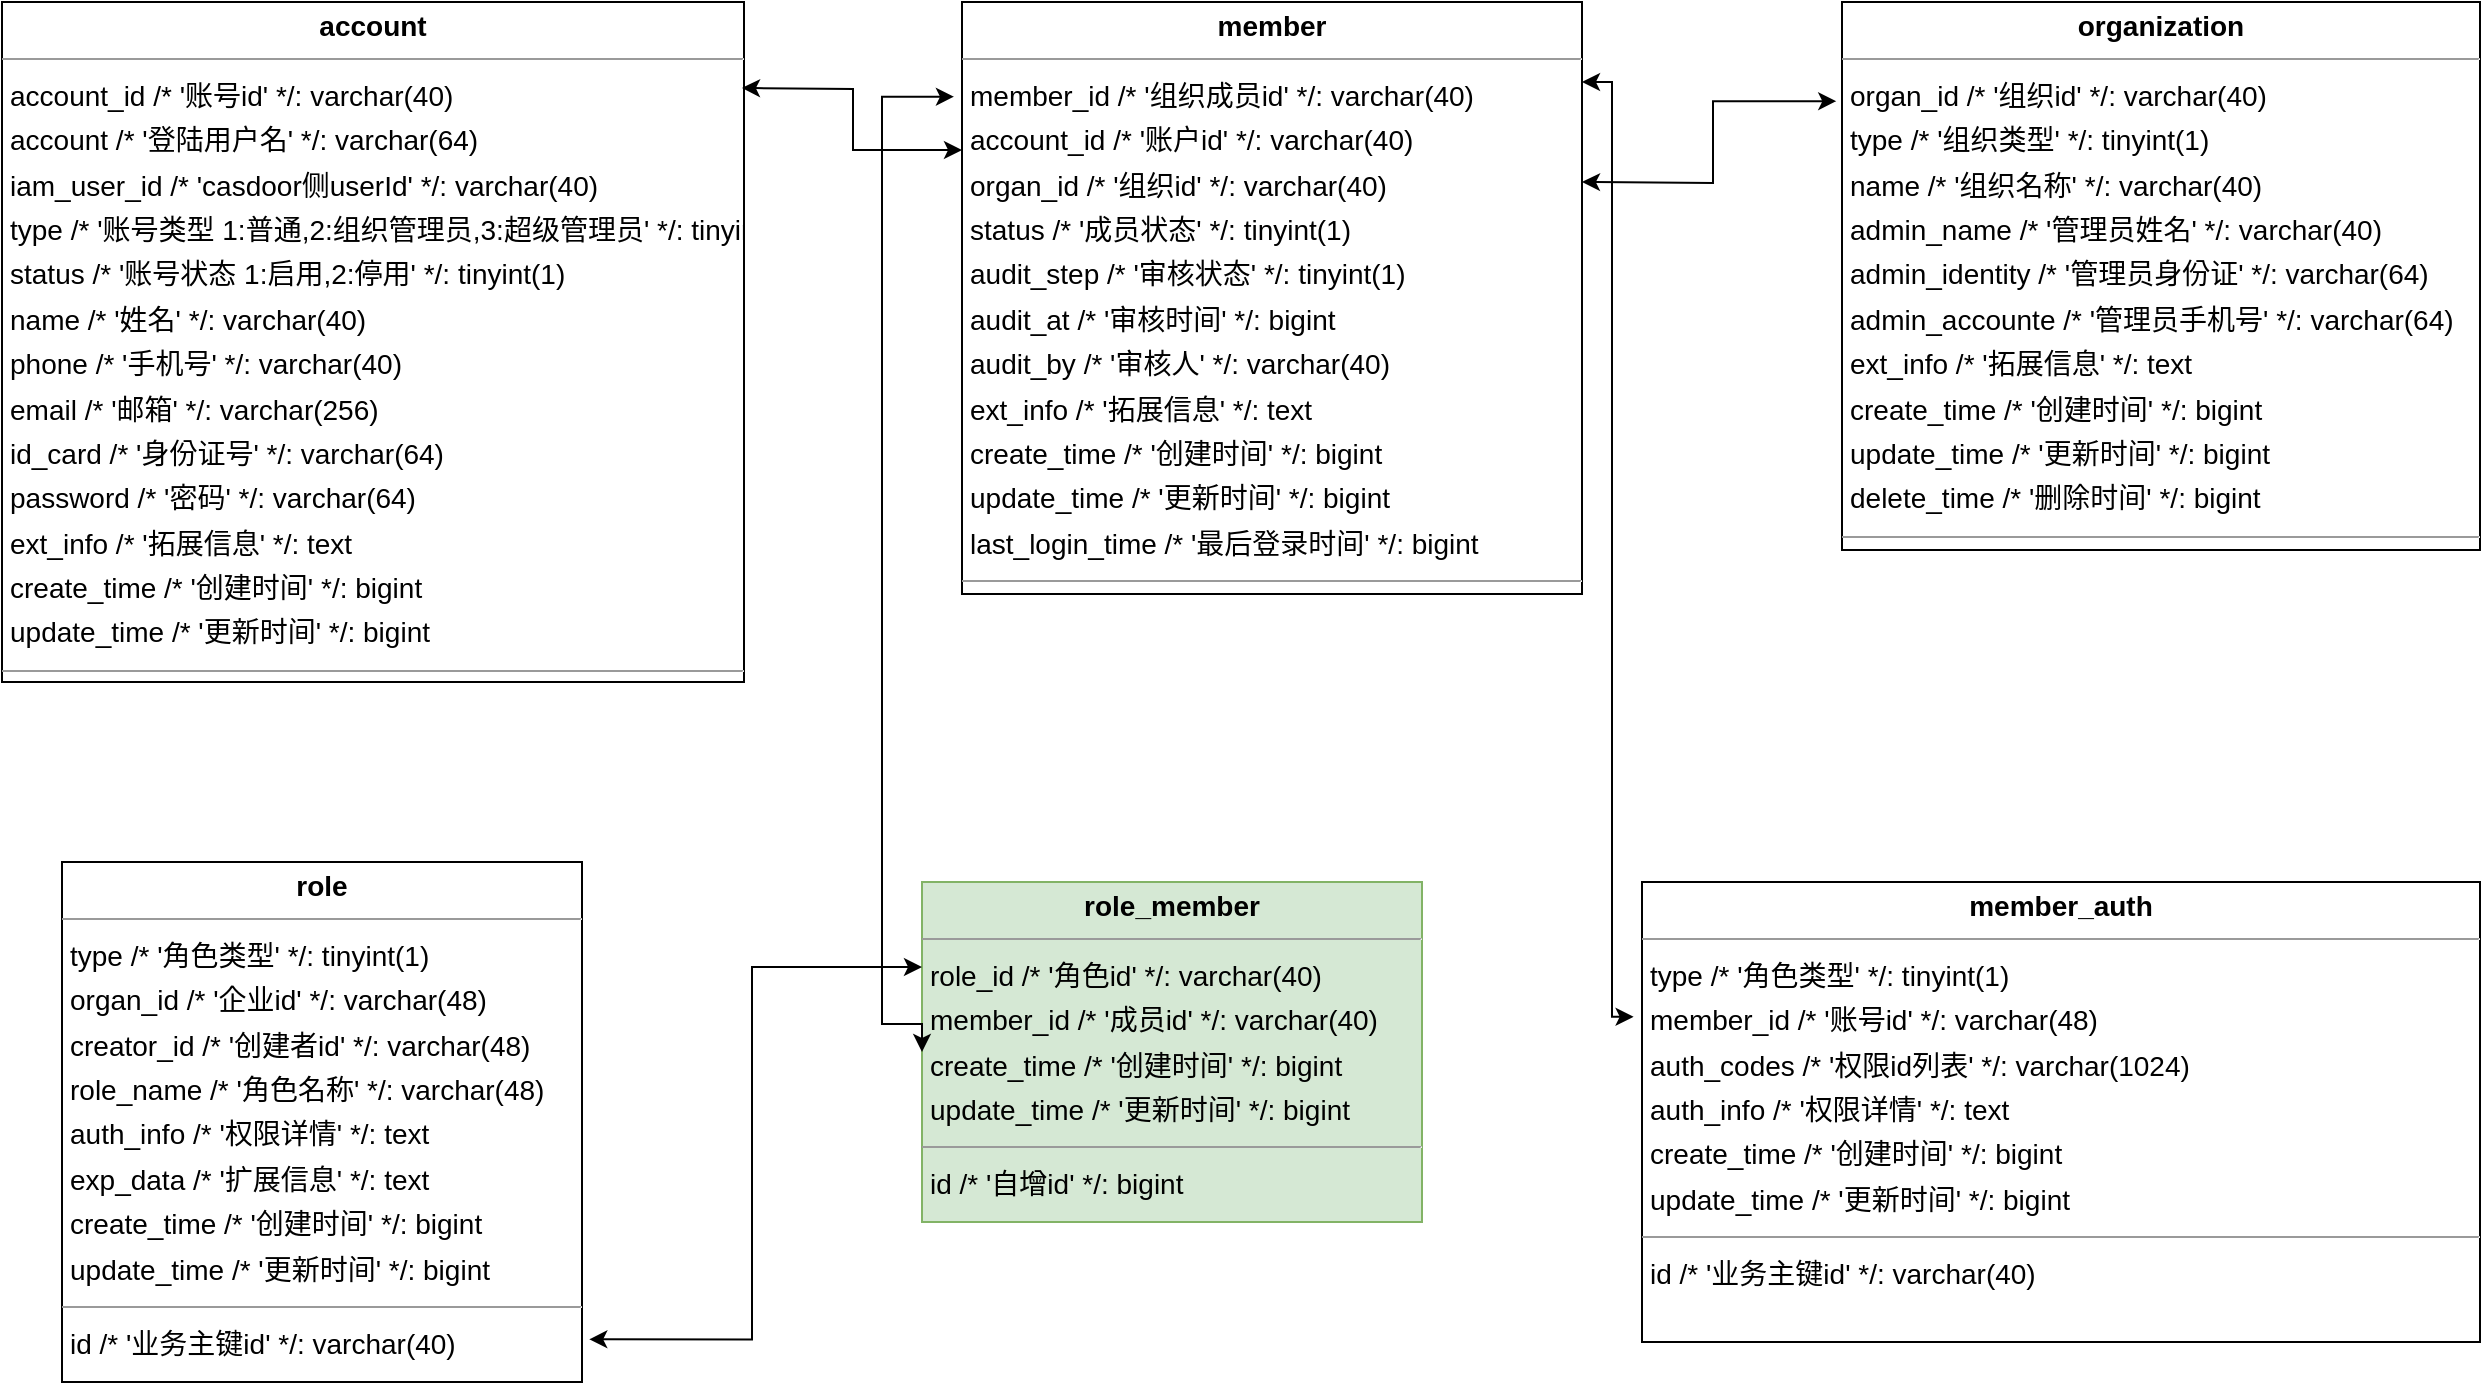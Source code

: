 <mxfile version="21.2.1" type="github">
  <diagram id="GvhSlwiOiUPLBmW3Ypth" name="Page-1">
    <mxGraphModel dx="2393" dy="1257" grid="1" gridSize="10" guides="1" tooltips="1" connect="1" arrows="1" fold="1" page="0" pageScale="1" pageWidth="827" pageHeight="1169" background="none" math="0" shadow="0">
      <root>
        <mxCell id="0" />
        <mxCell id="1" parent="0" />
        <mxCell id="node6" value="&lt;p style=&quot;margin:0px;margin-top:4px;text-align:center;&quot;&gt;&lt;b&gt;member_auth&lt;/b&gt;&lt;/p&gt;&lt;hr size=&quot;1&quot;&gt;&lt;p style=&quot;margin:0 0 0 4px;line-height:1.6;&quot;&gt; type  /* &#39;角色类型&#39; */: tinyint(1)&lt;br&gt;member_id  /* &#39;账号id&#39; */: varchar(48)&lt;br&gt; auth_codes  /* &#39;权限id列表&#39; */: varchar(1024)&lt;br&gt;auth_info  /* &#39;权限详情&#39; */: text&lt;br&gt;create_time  /* &#39;创建时间&#39; */: bigint&lt;br&gt; update_time  /* &#39;更新时间&#39; */: bigint&lt;/p&gt;&lt;hr size=&quot;1&quot;&gt;&lt;p style=&quot;margin:0 0 0 4px;line-height:1.6;&quot;&gt; id  /* &#39;业务主键id&#39; */: varchar(40)&lt;/p&gt;" style="verticalAlign=top;align=left;overflow=fill;fontSize=14;fontFamily=Helvetica;html=1;rounded=0;shadow=0;comic=0;labelBackgroundColor=none;strokeWidth=1;" parent="1" vertex="1">
          <mxGeometry x="410" y="260" width="419" height="230" as="geometry" />
        </mxCell>
        <mxCell id="node0" value="&lt;p style=&quot;margin:0px;margin-top:4px;text-align:center;&quot;&gt;&lt;b&gt;account&lt;/b&gt;&lt;/p&gt;&lt;hr size=&quot;1&quot;&gt;&lt;p style=&quot;margin:0 0 0 4px;line-height:1.6;&quot;&gt;account_id  /* &#39;账号id&#39; */: varchar(40)&lt;br&gt; account  /* &#39;登陆用户名&#39; */: varchar(64)&lt;br&gt; iam_user_id  /* &#39;casdoor侧userId&#39; */: varchar(40)&lt;br&gt; type  /* &#39;账号类型 1:普通,2:组织管理员,3:超级管理员&#39; */: tinyint(1)&lt;br&gt; status  /* &#39;账号状态 1:启用,2:停用&#39; */: tinyint(1)&lt;br&gt; name  /* &#39;姓名&#39; */: varchar(40)&lt;br&gt; phone  /* &#39;手机号&#39; */: varchar(40)&lt;br&gt; email  /* &#39;邮箱&#39; */: varchar(256)&lt;br&gt; id_card  /* &#39;身份证号&#39; */: varchar(64)&lt;br&gt; password  /* &#39;密码&#39; */: varchar(64)&lt;br&gt; ext_info  /* &#39;拓展信息&#39; */: text&lt;br&gt; create_time  /* &#39;创建时间&#39; */: bigint&lt;br&gt; update_time  /* &#39;更新时间&#39; */: bigint&lt;/p&gt;&lt;hr size=&quot;1&quot;&gt;&lt;p style=&quot;margin:0 0 0 4px;line-height:1.6;&quot;&gt; id  /* &#39;自增id&#39; */: bigint&lt;/p&gt;" style="verticalAlign=top;align=left;overflow=fill;fontSize=14;fontFamily=Helvetica;html=1;rounded=0;shadow=0;comic=0;labelBackgroundColor=none;strokeWidth=1;" parent="1" vertex="1">
          <mxGeometry x="-410" y="-180" width="371" height="340" as="geometry" />
        </mxCell>
        <mxCell id="node1" value="&lt;p style=&quot;margin:0px;margin-top:4px;text-align:center;&quot;&gt;&lt;b&gt;member&lt;/b&gt;&lt;/p&gt;&lt;hr size=&quot;1&quot;&gt;&lt;p style=&quot;margin:0 0 0 4px;line-height:1.6;&quot;&gt;member_id  /* &#39;组织成员id&#39; */: varchar(40)&lt;br&gt;account_id  /* &#39;账户id&#39; */: varchar(40)&lt;br&gt;organ_id  /* &#39;组织id&#39; */: varchar(40)&lt;br&gt; status  /* &#39;成员状态&#39; */: tinyint(1)&lt;br&gt; audit_step  /* &#39;审核状态&#39; */: tinyint(1)&lt;br&gt; audit_at  /* &#39;审核时间&#39; */: bigint&lt;br&gt; audit_by  /* &#39;审核人&#39; */: varchar(40)&lt;br&gt; ext_info  /* &#39;拓展信息&#39; */: text&lt;br&gt; create_time  /* &#39;创建时间&#39; */: bigint&lt;br&gt; update_time  /* &#39;更新时间&#39; */: bigint&lt;br&gt; last_login_time  /* &#39;最后登录时间&#39; */: bigint&lt;/p&gt;&lt;hr size=&quot;1&quot;&gt;&lt;p style=&quot;margin:0 0 0 4px;line-height:1.6;&quot;&gt; id  /* &#39;自增id&#39; */: bigint&lt;/p&gt;" style="verticalAlign=top;align=left;overflow=fill;fontSize=14;fontFamily=Helvetica;html=1;rounded=0;shadow=0;comic=0;labelBackgroundColor=none;strokeWidth=1;" parent="1" vertex="1">
          <mxGeometry x="70" y="-180" width="310" height="296" as="geometry" />
        </mxCell>
        <mxCell id="node5" value="&lt;p style=&quot;margin:0px;margin-top:4px;text-align:center;&quot;&gt;&lt;b&gt;organization&lt;/b&gt;&lt;/p&gt;&lt;hr size=&quot;1&quot;&gt;&lt;p style=&quot;margin:0 0 0 4px;line-height:1.6;&quot;&gt;organ_id  /* &#39;组织id&#39; */: varchar(40)&lt;br&gt; type  /* &#39;组织类型&#39; */: tinyint(1)&lt;br&gt; name  /* &#39;组织名称&#39; */: varchar(40)&lt;br&gt; admin_name  /* &#39;管理员姓名&#39; */: varchar(40)&lt;br&gt; admin_identity  /* &#39;管理员身份证&#39; */: varchar(64)&lt;br&gt; admin_accounte  /* &#39;管理员手机号&#39; */: varchar(64)&lt;br&gt; ext_info  /* &#39;拓展信息&#39; */: text&lt;br&gt; create_time  /* &#39;创建时间&#39; */: bigint&lt;br&gt; update_time  /* &#39;更新时间&#39; */: bigint&lt;br&gt; delete_time  /* &#39;删除时间&#39; */: bigint&lt;/p&gt;&lt;hr size=&quot;1&quot;&gt;&lt;p style=&quot;margin:0 0 0 4px;line-height:1.6;&quot;&gt; id  /* &#39;自增id&#39; */: bigint&lt;/p&gt;" style="verticalAlign=top;align=left;overflow=fill;fontSize=14;fontFamily=Helvetica;html=1;rounded=0;shadow=0;comic=0;labelBackgroundColor=none;strokeWidth=1;" parent="1" vertex="1">
          <mxGeometry x="510" y="-180" width="319" height="274" as="geometry" />
        </mxCell>
        <mxCell id="node4" value="&lt;p style=&quot;margin:0px;margin-top:4px;text-align:center;&quot;&gt;&lt;b&gt;role&lt;/b&gt;&lt;/p&gt;&lt;hr size=&quot;1&quot;/&gt;&lt;p style=&quot;margin:0 0 0 4px;line-height:1.6;&quot;&gt; type  /* &amp;#39;角色类型&amp;#39; */: tinyint(1)&lt;br/&gt; organ_id  /* &amp;#39;企业id&amp;#39; */: varchar(48)&lt;br/&gt; creator_id  /* &amp;#39;创建者id&amp;#39; */: varchar(48)&lt;br/&gt; role_name  /* &amp;#39;角色名称&amp;#39; */: varchar(48)&lt;br/&gt; auth_info  /* &amp;#39;权限详情&amp;#39; */: text&lt;br/&gt; exp_data  /* &amp;#39;扩展信息&amp;#39; */: text&lt;br/&gt; create_time  /* &amp;#39;创建时间&amp;#39; */: bigint&lt;br/&gt; update_time  /* &amp;#39;更新时间&amp;#39; */: bigint&lt;/p&gt;&lt;hr size=&quot;1&quot;/&gt;&lt;p style=&quot;margin:0 0 0 4px;line-height:1.6;&quot;&gt; id  /* &amp;#39;业务主键id&amp;#39; */: varchar(40)&lt;/p&gt;" style="verticalAlign=top;align=left;overflow=fill;fontSize=14;fontFamily=Helvetica;html=1;rounded=0;shadow=0;comic=0;labelBackgroundColor=none;strokeWidth=1;" parent="1" vertex="1">
          <mxGeometry x="-380" y="250" width="260" height="260" as="geometry" />
        </mxCell>
        <mxCell id="node2" value="&lt;p style=&quot;margin:0px;margin-top:4px;text-align:center;&quot;&gt;&lt;b&gt;role_member&lt;/b&gt;&lt;/p&gt;&lt;hr size=&quot;1&quot;/&gt;&lt;p style=&quot;margin:0 0 0 4px;line-height:1.6;&quot;&gt; role_id  /* &amp;#39;角色id&amp;#39; */: varchar(40)&lt;br/&gt; member_id  /* &amp;#39;成员id&amp;#39; */: varchar(40)&lt;br/&gt; create_time  /* &amp;#39;创建时间&amp;#39; */: bigint&lt;br/&gt; update_time  /* &amp;#39;更新时间&amp;#39; */: bigint&lt;/p&gt;&lt;hr size=&quot;1&quot;/&gt;&lt;p style=&quot;margin:0 0 0 4px;line-height:1.6;&quot;&gt; id  /* &amp;#39;自增id&amp;#39; */: bigint&lt;/p&gt;" style="verticalAlign=top;align=left;overflow=fill;fontSize=14;fontFamily=Helvetica;html=1;rounded=0;shadow=0;comic=0;labelBackgroundColor=none;strokeWidth=1;fillColor=#d5e8d4;strokeColor=#82b366;" parent="1" vertex="1">
          <mxGeometry x="50" y="260" width="250" height="170" as="geometry" />
        </mxCell>
        <mxCell id="K4EiIYmwcd2j0YAzrUjy-1" value="" style="endArrow=classic;startArrow=classic;html=1;rounded=0;strokeColor=default;shadow=0;fixDash=0;bendable=1;entryX=0;entryY=0.25;entryDx=0;entryDy=0;edgeStyle=orthogonalEdgeStyle;" parent="1" target="node1" edge="1">
          <mxGeometry width="50" height="50" relative="1" as="geometry">
            <mxPoint x="-40" y="-137" as="sourcePoint" />
            <mxPoint x="90" y="-200" as="targetPoint" />
          </mxGeometry>
        </mxCell>
        <mxCell id="K4EiIYmwcd2j0YAzrUjy-2" value="" style="endArrow=classic;startArrow=classic;html=1;rounded=0;strokeColor=default;shadow=0;fixDash=0;bendable=1;entryX=-0.009;entryY=0.181;entryDx=0;entryDy=0;entryPerimeter=0;exitX=1.007;exitY=0.126;exitDx=0;exitDy=0;exitPerimeter=0;edgeStyle=orthogonalEdgeStyle;" parent="1" target="node5" edge="1">
          <mxGeometry width="50" height="50" relative="1" as="geometry">
            <mxPoint x="380" y="-90" as="sourcePoint" />
            <mxPoint x="483" y="-88" as="targetPoint" />
          </mxGeometry>
        </mxCell>
        <mxCell id="K4EiIYmwcd2j0YAzrUjy-3" value="" style="endArrow=classic;startArrow=classic;html=1;rounded=0;strokeColor=default;shadow=0;fixDash=0;bendable=1;entryX=-0.013;entryY=0.16;entryDx=0;entryDy=0;entryPerimeter=0;edgeStyle=orthogonalEdgeStyle;exitX=0;exitY=0.5;exitDx=0;exitDy=0;" parent="1" source="node2" target="node1" edge="1">
          <mxGeometry width="50" height="50" relative="1" as="geometry">
            <mxPoint x="220" y="240" as="sourcePoint" />
            <mxPoint x="127" y="170" as="targetPoint" />
            <Array as="points">
              <mxPoint x="30" y="331" />
              <mxPoint x="30" y="-133" />
            </Array>
          </mxGeometry>
        </mxCell>
        <mxCell id="K4EiIYmwcd2j0YAzrUjy-6" value="" style="endArrow=classic;startArrow=classic;html=1;rounded=0;edgeStyle=orthogonalEdgeStyle;entryX=1;entryY=0.135;entryDx=0;entryDy=0;entryPerimeter=0;exitX=-0.01;exitY=0.293;exitDx=0;exitDy=0;exitPerimeter=0;" parent="1" source="node6" target="node1" edge="1">
          <mxGeometry width="50" height="50" relative="1" as="geometry">
            <mxPoint x="380" y="220" as="sourcePoint" />
            <mxPoint x="430" y="170" as="targetPoint" />
          </mxGeometry>
        </mxCell>
        <mxCell id="K4EiIYmwcd2j0YAzrUjy-7" value="" style="endArrow=classic;startArrow=classic;html=1;rounded=0;edgeStyle=orthogonalEdgeStyle;exitX=1.014;exitY=0.918;exitDx=0;exitDy=0;exitPerimeter=0;entryX=0;entryY=0.25;entryDx=0;entryDy=0;" parent="1" source="node4" target="node2" edge="1">
          <mxGeometry width="50" height="50" relative="1" as="geometry">
            <mxPoint x="-100" y="330" as="sourcePoint" />
            <mxPoint x="90" y="560" as="targetPoint" />
          </mxGeometry>
        </mxCell>
      </root>
    </mxGraphModel>
  </diagram>
</mxfile>
